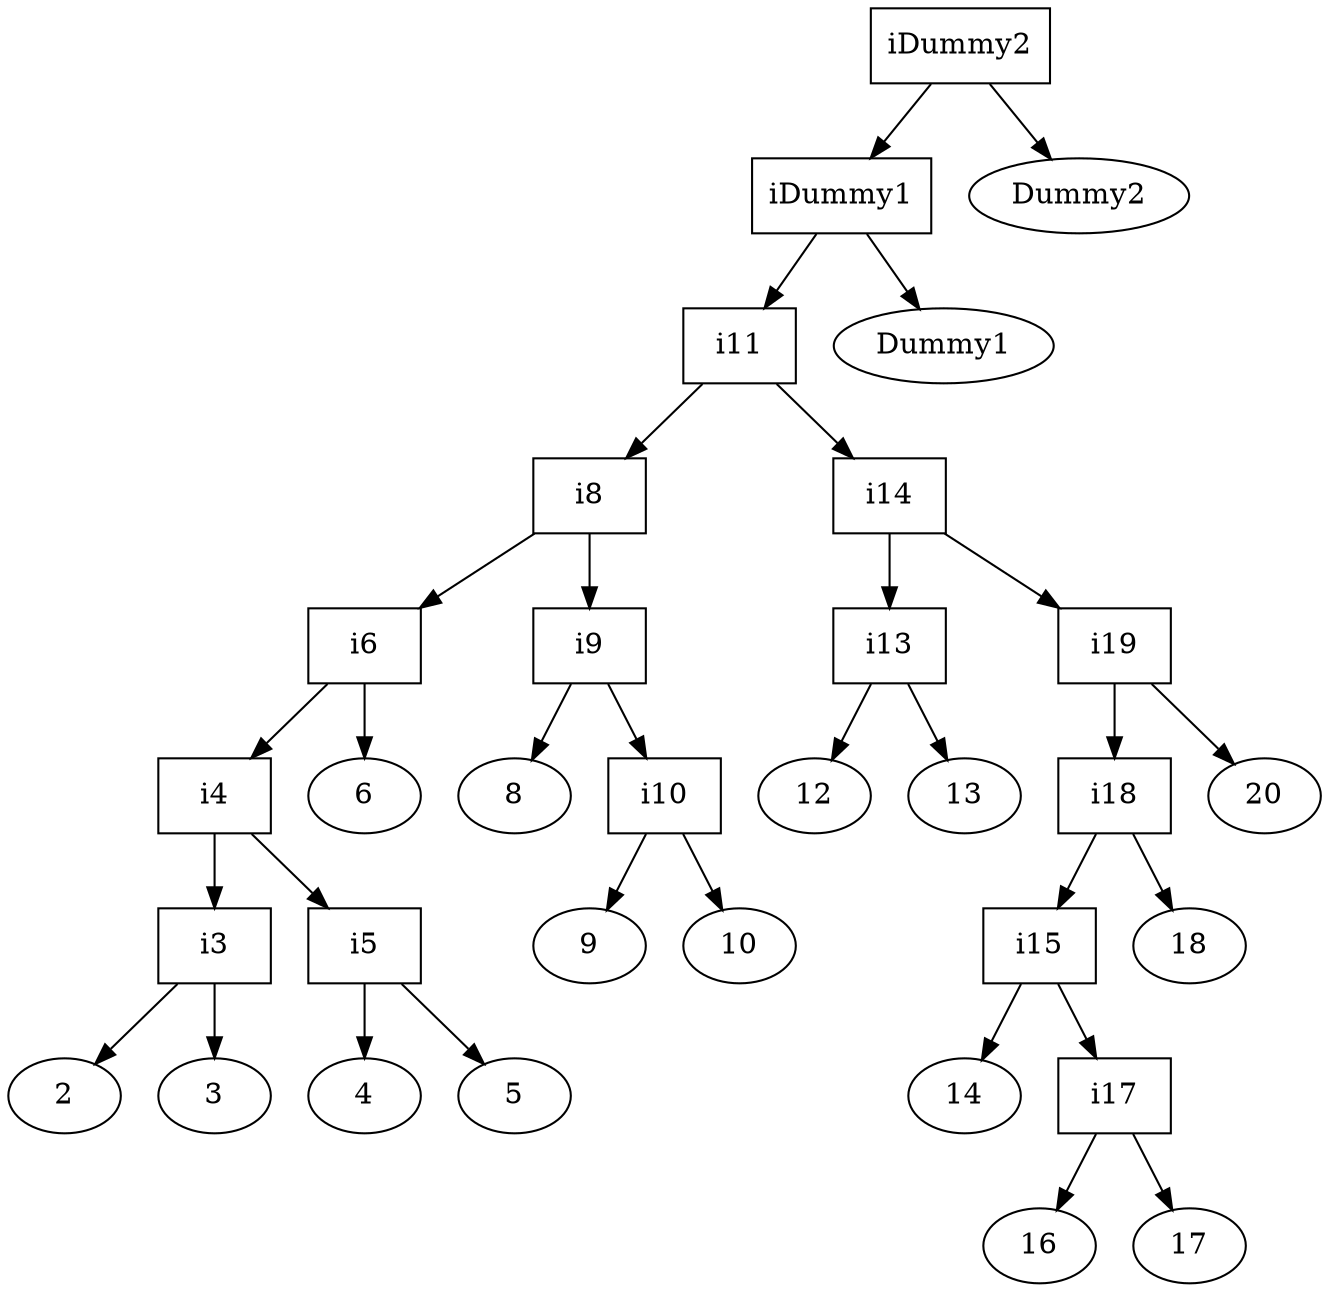 digraph BST {
iDummy2 [shape=box];
iDummy2 -> iDummy1;
iDummy2 -> Dummy2;
iDummy1 [shape=box];
iDummy1 -> i11;
iDummy1 -> Dummy1;
i11 [shape=box];
i11 -> i8;
i11 -> i14;
i8 [shape=box];
i8 -> i6;
i8 -> i9;
i14 [shape=box];
i14 -> i13;
i14 -> i19;
i6 [shape=box];
i6 -> i4;
i6 -> 6;
i9 [shape=box];
i9 -> 8;
i9 -> i10;
i13 [shape=box];
i13 -> 12;
i13 -> 13;
i19 [shape=box];
i19 -> i18;
i19 -> 20;
i4 [shape=box];
i4 -> i3;
i4 -> i5;
i10 [shape=box];
i10 -> 9;
i10 -> 10;
i18 [shape=box];
i18 -> i15;
i18 -> 18;
i3 [shape=box];
i3 -> 2;
i3 -> 3;
i5 [shape=box];
i5 -> 4;
i5 -> 5;
i15 [shape=box];
i15 -> 14;
i15 -> i17;
i17 [shape=box];
i17 -> 16;
i17 -> 17;
}
